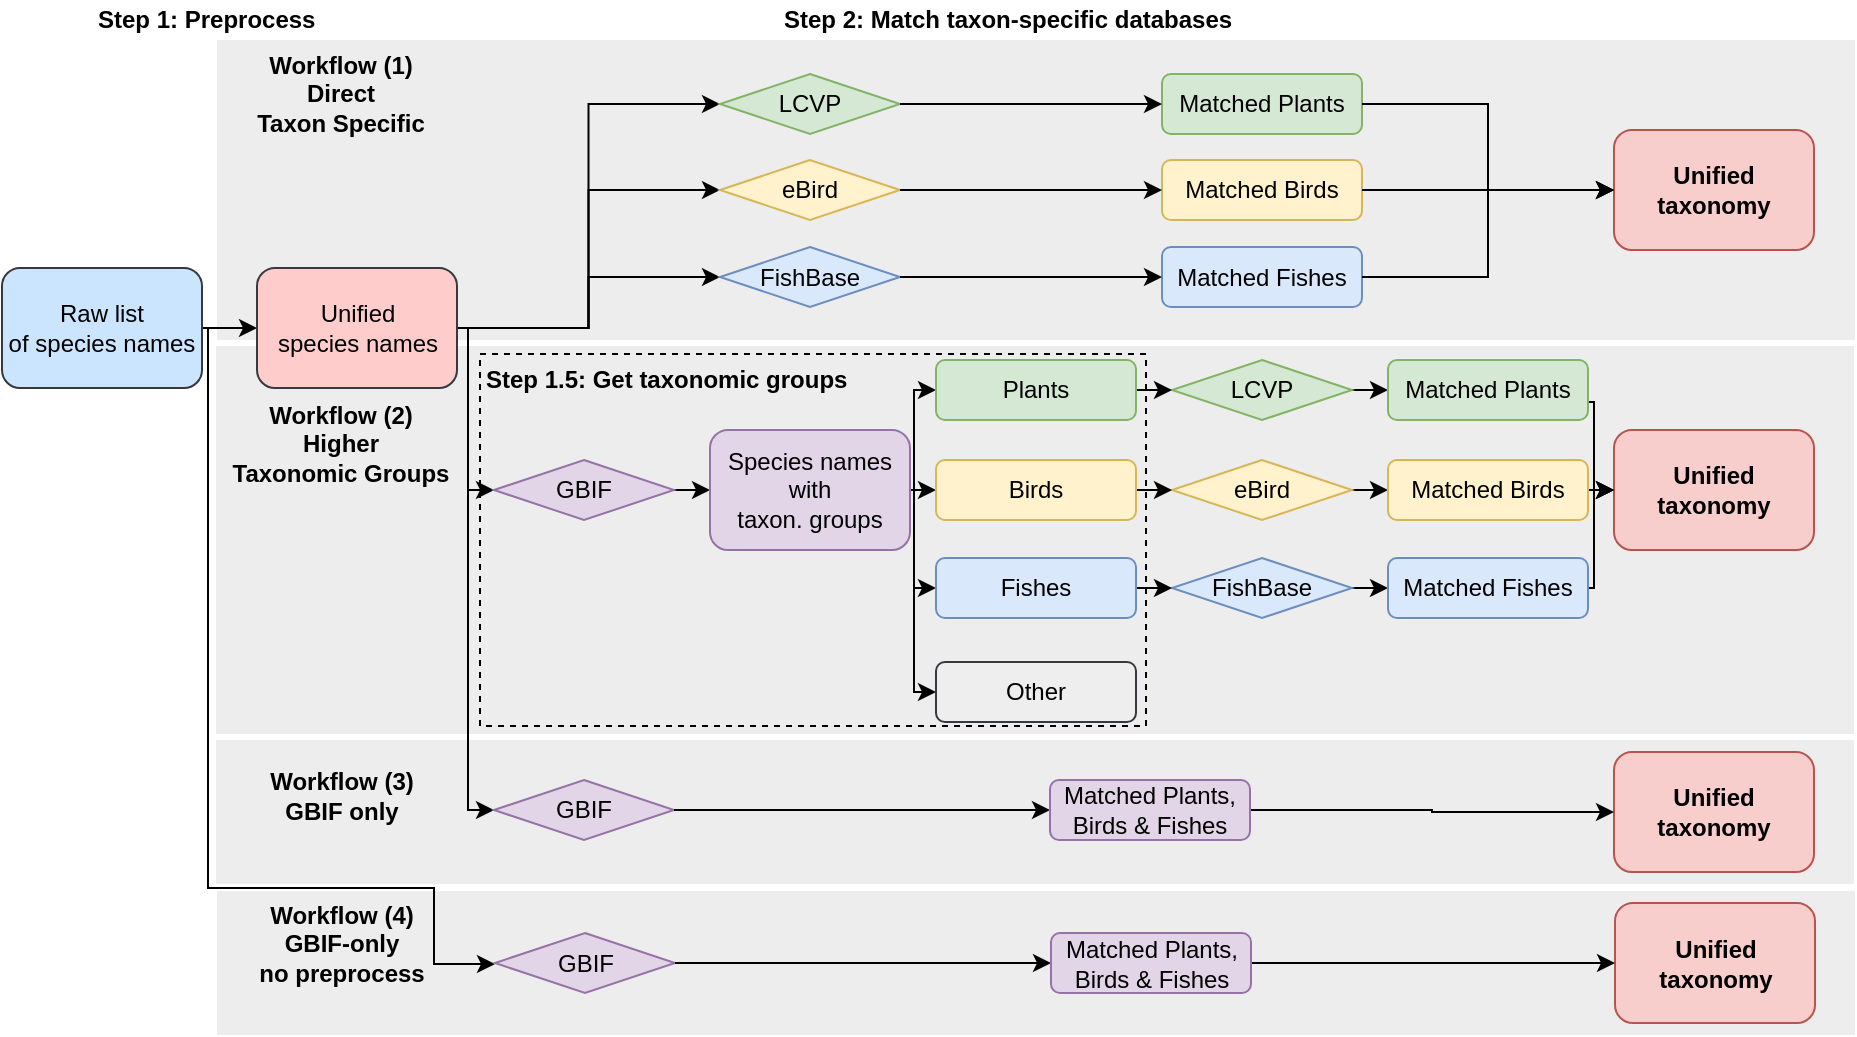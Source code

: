 <mxfile version="14.6.13" type="device"><diagram id="ho3QMGQrK5bbrxgUEx-L" name="Page-1"><mxGraphModel dx="1678" dy="1012" grid="1" gridSize="10" guides="1" tooltips="1" connect="1" arrows="1" fold="1" page="1" pageScale="1" pageWidth="1169" pageHeight="827" background="#FFFFFF" math="0" shadow="0"><root><mxCell id="0"/><mxCell id="1" parent="0"/><mxCell id="RJIvVv4Bx3n6NMZE-A0x-63" value="" style="rounded=0;whiteSpace=wrap;html=1;dashed=1;fillColor=#EDEDED;strokeColor=none;" vertex="1" parent="1"><mxGeometry x="111.5" y="445.5" width="819" height="72" as="geometry"/></mxCell><mxCell id="RJIvVv4Bx3n6NMZE-A0x-48" value="" style="rounded=0;whiteSpace=wrap;html=1;dashed=1;fillColor=#EDEDED;strokeColor=none;" vertex="1" parent="1"><mxGeometry x="111" y="370" width="819" height="72" as="geometry"/></mxCell><mxCell id="RJIvVv4Bx3n6NMZE-A0x-46" value="" style="rounded=0;whiteSpace=wrap;html=1;dashed=1;fillColor=#EDEDED;strokeColor=none;" vertex="1" parent="1"><mxGeometry x="111" y="173" width="819" height="194" as="geometry"/></mxCell><mxCell id="RJIvVv4Bx3n6NMZE-A0x-45" value="" style="rounded=0;whiteSpace=wrap;html=1;dashed=1;fillColor=#EDEDED;strokeColor=none;" vertex="1" parent="1"><mxGeometry x="111.5" y="20" width="819" height="150" as="geometry"/></mxCell><mxCell id="RJIvVv4Bx3n6NMZE-A0x-38" value="" style="rounded=0;whiteSpace=wrap;html=1;dashed=1;fillColor=none;" vertex="1" parent="1"><mxGeometry x="243" y="177" width="333" height="186" as="geometry"/></mxCell><mxCell id="CHZS9otSjiqZHN1OnSyR-90" style="edgeStyle=orthogonalEdgeStyle;rounded=0;orthogonalLoop=1;jettySize=auto;html=1;exitX=1;exitY=0.5;exitDx=0;exitDy=0;entryX=0;entryY=0.5;entryDx=0;entryDy=0;" parent="1" source="CHZS9otSjiqZHN1OnSyR-10" target="CHZS9otSjiqZHN1OnSyR-11" edge="1"><mxGeometry relative="1" as="geometry"/></mxCell><mxCell id="RJIvVv4Bx3n6NMZE-A0x-27" style="edgeStyle=orthogonalEdgeStyle;rounded=0;orthogonalLoop=1;jettySize=auto;html=1;exitX=1;exitY=0.5;exitDx=0;exitDy=0;entryX=0;entryY=0.5;entryDx=0;entryDy=0;" edge="1" parent="1" source="CHZS9otSjiqZHN1OnSyR-10" target="CHZS9otSjiqZHN1OnSyR-53"><mxGeometry relative="1" as="geometry"><Array as="points"><mxPoint x="107" y="164"/><mxPoint x="107" y="444"/><mxPoint x="220" y="444"/><mxPoint x="220" y="482"/><mxPoint x="250" y="482"/></Array></mxGeometry></mxCell><mxCell id="CHZS9otSjiqZHN1OnSyR-10" value="&lt;span&gt;Raw list&lt;/span&gt;&lt;br&gt;&lt;span&gt;of species names&lt;/span&gt;" style="rounded=1;whiteSpace=wrap;html=1;fillColor=#cce5ff;strokeColor=#36393d;" parent="1" vertex="1"><mxGeometry x="4" y="134" width="100" height="60" as="geometry"/></mxCell><mxCell id="RJIvVv4Bx3n6NMZE-A0x-21" style="edgeStyle=orthogonalEdgeStyle;rounded=0;orthogonalLoop=1;jettySize=auto;html=1;exitX=1;exitY=0.5;exitDx=0;exitDy=0;entryX=0;entryY=0.5;entryDx=0;entryDy=0;" edge="1" parent="1" source="CHZS9otSjiqZHN1OnSyR-11" target="CHZS9otSjiqZHN1OnSyR-48"><mxGeometry relative="1" as="geometry"/></mxCell><mxCell id="RJIvVv4Bx3n6NMZE-A0x-22" style="edgeStyle=orthogonalEdgeStyle;rounded=0;orthogonalLoop=1;jettySize=auto;html=1;exitX=1;exitY=0.5;exitDx=0;exitDy=0;entryX=0;entryY=0.5;entryDx=0;entryDy=0;" edge="1" parent="1" source="CHZS9otSjiqZHN1OnSyR-11" target="CHZS9otSjiqZHN1OnSyR-49"><mxGeometry relative="1" as="geometry"/></mxCell><mxCell id="RJIvVv4Bx3n6NMZE-A0x-23" style="edgeStyle=orthogonalEdgeStyle;rounded=0;orthogonalLoop=1;jettySize=auto;html=1;exitX=1;exitY=0.5;exitDx=0;exitDy=0;entryX=0;entryY=0.5;entryDx=0;entryDy=0;" edge="1" parent="1" source="CHZS9otSjiqZHN1OnSyR-11" target="CHZS9otSjiqZHN1OnSyR-50"><mxGeometry relative="1" as="geometry"/></mxCell><mxCell id="RJIvVv4Bx3n6NMZE-A0x-24" style="edgeStyle=orthogonalEdgeStyle;rounded=0;orthogonalLoop=1;jettySize=auto;html=1;exitX=1;exitY=0.5;exitDx=0;exitDy=0;entryX=0;entryY=0.5;entryDx=0;entryDy=0;" edge="1" parent="1" source="CHZS9otSjiqZHN1OnSyR-11" target="CHZS9otSjiqZHN1OnSyR-51"><mxGeometry relative="1" as="geometry"><Array as="points"><mxPoint x="237" y="164"/><mxPoint x="237" y="245"/></Array></mxGeometry></mxCell><mxCell id="RJIvVv4Bx3n6NMZE-A0x-25" style="edgeStyle=orthogonalEdgeStyle;rounded=0;orthogonalLoop=1;jettySize=auto;html=1;exitX=1;exitY=0.5;exitDx=0;exitDy=0;entryX=0;entryY=0.5;entryDx=0;entryDy=0;" edge="1" parent="1" source="CHZS9otSjiqZHN1OnSyR-11" target="CHZS9otSjiqZHN1OnSyR-52"><mxGeometry relative="1" as="geometry"><Array as="points"><mxPoint x="237" y="164"/><mxPoint x="237" y="405"/></Array></mxGeometry></mxCell><mxCell id="CHZS9otSjiqZHN1OnSyR-14" value="Step 1: Preprocess" style="text;html=1;strokeColor=none;fillColor=none;align=left;verticalAlign=middle;whiteSpace=wrap;rounded=0;fontStyle=1" parent="1" vertex="1"><mxGeometry x="50" width="120" height="20" as="geometry"/></mxCell><mxCell id="CHZS9otSjiqZHN1OnSyR-15" value="Step 2: Match taxon-specific databases" style="text;html=1;strokeColor=none;fillColor=none;align=left;verticalAlign=middle;whiteSpace=wrap;rounded=0;fontStyle=1" parent="1" vertex="1"><mxGeometry x="392.5" width="256" height="20" as="geometry"/></mxCell><mxCell id="CHZS9otSjiqZHN1OnSyR-69" style="edgeStyle=orthogonalEdgeStyle;rounded=0;orthogonalLoop=1;jettySize=auto;html=1;exitX=1;exitY=0.5;exitDx=0;exitDy=0;entryX=0;entryY=0.5;entryDx=0;entryDy=0;" parent="1" source="CHZS9otSjiqZHN1OnSyR-51" target="CHZS9otSjiqZHN1OnSyR-12" edge="1"><mxGeometry relative="1" as="geometry"/></mxCell><mxCell id="RJIvVv4Bx3n6NMZE-A0x-30" style="edgeStyle=orthogonalEdgeStyle;rounded=0;orthogonalLoop=1;jettySize=auto;html=1;exitX=1;exitY=0.5;exitDx=0;exitDy=0;entryX=0;entryY=0.5;entryDx=0;entryDy=0;" edge="1" parent="1" source="CHZS9otSjiqZHN1OnSyR-12" target="CHZS9otSjiqZHN1OnSyR-17"><mxGeometry relative="1" as="geometry"/></mxCell><mxCell id="RJIvVv4Bx3n6NMZE-A0x-57" style="edgeStyle=orthogonalEdgeStyle;rounded=0;orthogonalLoop=1;jettySize=auto;html=1;exitX=1;exitY=0.5;exitDx=0;exitDy=0;entryX=0;entryY=0.5;entryDx=0;entryDy=0;" edge="1" parent="1" source="CHZS9otSjiqZHN1OnSyR-12" target="CHZS9otSjiqZHN1OnSyR-13"><mxGeometry relative="1" as="geometry"><Array as="points"><mxPoint x="460" y="245"/><mxPoint x="460" y="195"/></Array></mxGeometry></mxCell><mxCell id="RJIvVv4Bx3n6NMZE-A0x-58" style="edgeStyle=orthogonalEdgeStyle;rounded=0;orthogonalLoop=1;jettySize=auto;html=1;exitX=1;exitY=0.5;exitDx=0;exitDy=0;entryX=0;entryY=0.5;entryDx=0;entryDy=0;" edge="1" parent="1" source="CHZS9otSjiqZHN1OnSyR-12" target="CHZS9otSjiqZHN1OnSyR-18"><mxGeometry relative="1" as="geometry"><Array as="points"><mxPoint x="460" y="245"/><mxPoint x="460" y="294"/></Array></mxGeometry></mxCell><mxCell id="RJIvVv4Bx3n6NMZE-A0x-59" style="edgeStyle=orthogonalEdgeStyle;rounded=0;orthogonalLoop=1;jettySize=auto;html=1;exitX=1;exitY=0.5;exitDx=0;exitDy=0;entryX=0;entryY=0.5;entryDx=0;entryDy=0;" edge="1" parent="1" source="CHZS9otSjiqZHN1OnSyR-12" target="CHZS9otSjiqZHN1OnSyR-19"><mxGeometry relative="1" as="geometry"><Array as="points"><mxPoint x="460" y="245"/><mxPoint x="460" y="346"/></Array></mxGeometry></mxCell><mxCell id="CHZS9otSjiqZHN1OnSyR-12" value="Species names&lt;br&gt;with&lt;br&gt;taxon. groups" style="rounded=1;whiteSpace=wrap;html=1;fillColor=#e1d5e7;strokeColor=#9673a6;" parent="1" vertex="1"><mxGeometry x="358" y="215" width="100" height="60" as="geometry"/></mxCell><mxCell id="CHZS9otSjiqZHN1OnSyR-19" value="Other" style="rounded=1;whiteSpace=wrap;html=1;fillColor=#eeeeee;strokeColor=#36393d;" parent="1" vertex="1"><mxGeometry x="471" y="331" width="100" height="30" as="geometry"/></mxCell><mxCell id="CHZS9otSjiqZHN1OnSyR-51" value="GBIF" style="rhombus;whiteSpace=wrap;html=1;align=center;fillColor=#e1d5e7;strokeColor=#9673a6;" parent="1" vertex="1"><mxGeometry x="250" y="230" width="90" height="30" as="geometry"/></mxCell><mxCell id="CHZS9otSjiqZHN1OnSyR-24" value="Unified taxonomy" style="rounded=1;whiteSpace=wrap;html=1;fillColor=#f8cecc;strokeColor=#b85450;fontStyle=1" parent="1" vertex="1"><mxGeometry x="810" y="215" width="100" height="60" as="geometry"/></mxCell><mxCell id="CHZS9otSjiqZHN1OnSyR-52" value="GBIF" style="rhombus;whiteSpace=wrap;html=1;align=center;fillColor=#e1d5e7;strokeColor=#9673a6;" parent="1" vertex="1"><mxGeometry x="250" y="390" width="90" height="30" as="geometry"/></mxCell><mxCell id="CHZS9otSjiqZHN1OnSyR-54" value="Unified taxonomy" style="rounded=1;whiteSpace=wrap;html=1;fillColor=#f8cecc;strokeColor=#b85450;fontStyle=1" parent="1" vertex="1"><mxGeometry x="810" y="376" width="100" height="60" as="geometry"/></mxCell><mxCell id="CHZS9otSjiqZHN1OnSyR-83" style="edgeStyle=orthogonalEdgeStyle;rounded=0;orthogonalLoop=1;jettySize=auto;html=1;exitX=1;exitY=0.5;exitDx=0;exitDy=0;entryX=0;entryY=0.5;entryDx=0;entryDy=0;" parent="1" source="CHZS9otSjiqZHN1OnSyR-52" target="CHZS9otSjiqZHN1OnSyR-47" edge="1"><mxGeometry x="240" y="-160" as="geometry"/></mxCell><mxCell id="CHZS9otSjiqZHN1OnSyR-87" style="edgeStyle=orthogonalEdgeStyle;rounded=0;orthogonalLoop=1;jettySize=auto;html=1;exitX=1;exitY=0.5;exitDx=0;exitDy=0;entryX=0;entryY=0.5;entryDx=0;entryDy=0;" parent="1" source="CHZS9otSjiqZHN1OnSyR-47" target="CHZS9otSjiqZHN1OnSyR-54" edge="1"><mxGeometry x="240" y="-160" as="geometry"/></mxCell><mxCell id="CHZS9otSjiqZHN1OnSyR-63" value="Unified taxonomy" style="rounded=1;whiteSpace=wrap;html=1;fillColor=#f8cecc;strokeColor=#b85450;fontStyle=1" parent="1" vertex="1"><mxGeometry x="810.5" y="451.5" width="100" height="60" as="geometry"/></mxCell><mxCell id="CHZS9otSjiqZHN1OnSyR-53" value="GBIF" style="rhombus;whiteSpace=wrap;html=1;align=center;fillColor=#e1d5e7;strokeColor=#9673a6;" parent="1" vertex="1"><mxGeometry x="250.5" y="466.5" width="90" height="30" as="geometry"/></mxCell><mxCell id="CHZS9otSjiqZHN1OnSyR-88" style="edgeStyle=orthogonalEdgeStyle;rounded=0;orthogonalLoop=1;jettySize=auto;html=1;exitX=1;exitY=0.5;exitDx=0;exitDy=0;entryX=0;entryY=0.5;entryDx=0;entryDy=0;" parent="1" source="CHZS9otSjiqZHN1OnSyR-61" target="CHZS9otSjiqZHN1OnSyR-63" edge="1"><mxGeometry x="240" y="-160" as="geometry"/></mxCell><mxCell id="CHZS9otSjiqZHN1OnSyR-85" style="edgeStyle=orthogonalEdgeStyle;rounded=0;orthogonalLoop=1;jettySize=auto;html=1;exitX=1;exitY=0.5;exitDx=0;exitDy=0;entryX=0;entryY=0.5;entryDx=0;entryDy=0;" parent="1" source="CHZS9otSjiqZHN1OnSyR-53" target="CHZS9otSjiqZHN1OnSyR-61" edge="1"><mxGeometry x="240" y="-160" as="geometry"/></mxCell><mxCell id="CHZS9otSjiqZHN1OnSyR-46" value="Unified taxonomy" style="rounded=1;whiteSpace=wrap;html=1;fillColor=#f8cecc;strokeColor=#b85450;fontStyle=1;fontFamily=Helvetica;flipH=1;" parent="1" vertex="1"><mxGeometry x="810" y="65" width="100" height="60" as="geometry"/></mxCell><mxCell id="CHZS9otSjiqZHN1OnSyR-50" value="FishBase" style="rhombus;whiteSpace=wrap;html=1;align=center;fillColor=#dae8fc;strokeColor=#6c8ebf;" parent="1" vertex="1"><mxGeometry x="363" y="123.5" width="90" height="30" as="geometry"/></mxCell><mxCell id="CHZS9otSjiqZHN1OnSyR-48" value="LCVP" style="rhombus;whiteSpace=wrap;html=1;align=center;fillColor=#d5e8d4;strokeColor=#82b366;" parent="1" vertex="1"><mxGeometry x="363" y="37" width="90" height="30" as="geometry"/></mxCell><mxCell id="CHZS9otSjiqZHN1OnSyR-61" value="Matched Plants,&lt;br&gt;Birds &amp;amp; Fishes" style="rounded=1;whiteSpace=wrap;html=1;fillColor=#e1d5e7;strokeColor=#9673a6;" parent="1" vertex="1"><mxGeometry x="528.5" y="466.5" width="100" height="30" as="geometry"/></mxCell><mxCell id="CHZS9otSjiqZHN1OnSyR-25" value="Matched Plants" style="rounded=1;whiteSpace=wrap;html=1;fillColor=#d5e8d4;strokeColor=#82b366;" parent="1" vertex="1"><mxGeometry x="584" y="37" width="100" height="30" as="geometry"/></mxCell><mxCell id="CHZS9otSjiqZHN1OnSyR-95" style="edgeStyle=orthogonalEdgeStyle;rounded=0;orthogonalLoop=1;jettySize=auto;html=1;exitX=1;exitY=0.5;exitDx=0;exitDy=0;entryX=0;entryY=0.5;entryDx=0;entryDy=0;" parent="1" source="CHZS9otSjiqZHN1OnSyR-48" target="CHZS9otSjiqZHN1OnSyR-25" edge="1"><mxGeometry x="240" y="-30" as="geometry"/></mxCell><mxCell id="CHZS9otSjiqZHN1OnSyR-101" style="edgeStyle=orthogonalEdgeStyle;rounded=0;orthogonalLoop=1;jettySize=auto;html=1;exitX=1;exitY=0.5;exitDx=0;exitDy=0;entryX=0;entryY=0.5;entryDx=0;entryDy=0;" parent="1" source="CHZS9otSjiqZHN1OnSyR-25" target="CHZS9otSjiqZHN1OnSyR-46" edge="1"><mxGeometry x="240" y="-30" as="geometry"/></mxCell><mxCell id="CHZS9otSjiqZHN1OnSyR-27" value="Matched Birds" style="rounded=1;whiteSpace=wrap;html=1;fillColor=#fff2cc;strokeColor=#d6b656;" parent="1" vertex="1"><mxGeometry x="584" y="80" width="100" height="30" as="geometry"/></mxCell><mxCell id="CHZS9otSjiqZHN1OnSyR-102" style="edgeStyle=orthogonalEdgeStyle;rounded=0;orthogonalLoop=1;jettySize=auto;html=1;exitX=1;exitY=0.5;exitDx=0;exitDy=0;entryX=0;entryY=0.5;entryDx=0;entryDy=0;" parent="1" source="CHZS9otSjiqZHN1OnSyR-27" target="CHZS9otSjiqZHN1OnSyR-46" edge="1"><mxGeometry x="240" y="-30" as="geometry"><mxPoint x="770.0" y="130" as="targetPoint"/></mxGeometry></mxCell><mxCell id="CHZS9otSjiqZHN1OnSyR-28" value="Matched Fishes" style="rounded=1;whiteSpace=wrap;html=1;fillColor=#dae8fc;strokeColor=#6c8ebf;" parent="1" vertex="1"><mxGeometry x="584" y="123.5" width="100" height="30" as="geometry"/></mxCell><mxCell id="CHZS9otSjiqZHN1OnSyR-99" style="edgeStyle=orthogonalEdgeStyle;rounded=0;orthogonalLoop=1;jettySize=auto;html=1;exitX=1;exitY=0.5;exitDx=0;exitDy=0;entryX=0;entryY=0.5;entryDx=0;entryDy=0;" parent="1" source="CHZS9otSjiqZHN1OnSyR-50" target="CHZS9otSjiqZHN1OnSyR-28" edge="1"><mxGeometry x="240" y="-30" as="geometry"/></mxCell><mxCell id="CHZS9otSjiqZHN1OnSyR-103" style="edgeStyle=orthogonalEdgeStyle;rounded=0;orthogonalLoop=1;jettySize=auto;html=1;exitX=1;exitY=0.5;exitDx=0;exitDy=0;entryX=0;entryY=0.5;entryDx=0;entryDy=0;" parent="1" source="CHZS9otSjiqZHN1OnSyR-28" target="CHZS9otSjiqZHN1OnSyR-46" edge="1"><mxGeometry x="240" y="-30" as="geometry"><mxPoint x="810.0" y="140" as="targetPoint"/></mxGeometry></mxCell><mxCell id="RJIvVv4Bx3n6NMZE-A0x-20" style="edgeStyle=orthogonalEdgeStyle;rounded=0;orthogonalLoop=1;jettySize=auto;html=1;exitX=1;exitY=0.5;exitDx=0;exitDy=0;entryX=0;entryY=0.5;entryDx=0;entryDy=0;" edge="1" parent="1" source="RJIvVv4Bx3n6NMZE-A0x-1" target="CHZS9otSjiqZHN1OnSyR-44"><mxGeometry relative="1" as="geometry"/></mxCell><mxCell id="RJIvVv4Bx3n6NMZE-A0x-1" value="FishBase" style="rhombus;whiteSpace=wrap;html=1;align=center;fillColor=#dae8fc;strokeColor=#6c8ebf;" vertex="1" parent="1"><mxGeometry x="589" y="279" width="90" height="30" as="geometry"/></mxCell><mxCell id="RJIvVv4Bx3n6NMZE-A0x-16" style="edgeStyle=orthogonalEdgeStyle;rounded=0;orthogonalLoop=1;jettySize=auto;html=1;exitX=1;exitY=0.5;exitDx=0;exitDy=0;entryX=0;entryY=0.5;entryDx=0;entryDy=0;" edge="1" parent="1" source="RJIvVv4Bx3n6NMZE-A0x-2" target="CHZS9otSjiqZHN1OnSyR-41"><mxGeometry relative="1" as="geometry"/></mxCell><mxCell id="RJIvVv4Bx3n6NMZE-A0x-2" value="LCVP" style="rhombus;whiteSpace=wrap;html=1;align=center;fillColor=#d5e8d4;strokeColor=#82b366;" vertex="1" parent="1"><mxGeometry x="589" y="180" width="90" height="30" as="geometry"/></mxCell><mxCell id="RJIvVv4Bx3n6NMZE-A0x-18" style="edgeStyle=orthogonalEdgeStyle;rounded=0;orthogonalLoop=1;jettySize=auto;html=1;exitX=1;exitY=0.5;exitDx=0;exitDy=0;entryX=0;entryY=0.5;entryDx=0;entryDy=0;" edge="1" parent="1" source="RJIvVv4Bx3n6NMZE-A0x-3" target="CHZS9otSjiqZHN1OnSyR-38"><mxGeometry relative="1" as="geometry"/></mxCell><mxCell id="RJIvVv4Bx3n6NMZE-A0x-3" value="eBird" style="rhombus;whiteSpace=wrap;html=1;align=center;fillColor=#fff2cc;strokeColor=#d6b656;flipH=1;" vertex="1" parent="1"><mxGeometry x="589" y="230" width="90" height="30" as="geometry"/></mxCell><mxCell id="RJIvVv4Bx3n6NMZE-A0x-33" style="edgeStyle=orthogonalEdgeStyle;rounded=0;orthogonalLoop=1;jettySize=auto;html=1;exitX=1;exitY=0.5;exitDx=0;exitDy=0;entryX=0;entryY=0.5;entryDx=0;entryDy=0;" edge="1" parent="1" source="CHZS9otSjiqZHN1OnSyR-38" target="CHZS9otSjiqZHN1OnSyR-24"><mxGeometry relative="1" as="geometry"/></mxCell><mxCell id="CHZS9otSjiqZHN1OnSyR-38" value="Matched Birds" style="rounded=1;whiteSpace=wrap;html=1;fillColor=#fff2cc;strokeColor=#d6b656;" parent="1" vertex="1"><mxGeometry x="697" y="230" width="100" height="30" as="geometry"/></mxCell><mxCell id="RJIvVv4Bx3n6NMZE-A0x-60" style="edgeStyle=orthogonalEdgeStyle;rounded=0;orthogonalLoop=1;jettySize=auto;html=1;exitX=1;exitY=0.5;exitDx=0;exitDy=0;entryX=0;entryY=0.5;entryDx=0;entryDy=0;" edge="1" parent="1" source="CHZS9otSjiqZHN1OnSyR-44" target="CHZS9otSjiqZHN1OnSyR-24"><mxGeometry relative="1" as="geometry"><Array as="points"><mxPoint x="800" y="294"/><mxPoint x="800" y="245"/></Array></mxGeometry></mxCell><mxCell id="CHZS9otSjiqZHN1OnSyR-44" value="Matched Fishes" style="rounded=1;whiteSpace=wrap;html=1;fillColor=#dae8fc;strokeColor=#6c8ebf;" parent="1" vertex="1"><mxGeometry x="697" y="279" width="100" height="30" as="geometry"/></mxCell><mxCell id="RJIvVv4Bx3n6NMZE-A0x-34" style="edgeStyle=orthogonalEdgeStyle;rounded=0;orthogonalLoop=1;jettySize=auto;html=1;exitX=1;exitY=0.5;exitDx=0;exitDy=0;entryX=0;entryY=0.5;entryDx=0;entryDy=0;" edge="1" parent="1" source="CHZS9otSjiqZHN1OnSyR-41" target="CHZS9otSjiqZHN1OnSyR-24"><mxGeometry relative="1" as="geometry"><Array as="points"><mxPoint x="797" y="201"/><mxPoint x="800" y="201"/><mxPoint x="800" y="245"/></Array></mxGeometry></mxCell><mxCell id="CHZS9otSjiqZHN1OnSyR-41" value="Matched Plants" style="rounded=1;whiteSpace=wrap;html=1;fillColor=#d5e8d4;strokeColor=#82b366;" parent="1" vertex="1"><mxGeometry x="697" y="180" width="100" height="30" as="geometry"/></mxCell><mxCell id="CHZS9otSjiqZHN1OnSyR-49" value="eBird" style="rhombus;whiteSpace=wrap;html=1;align=center;fillColor=#fff2cc;strokeColor=#d6b656;flipH=1;" parent="1" vertex="1"><mxGeometry x="363" y="80" width="90" height="30" as="geometry"/></mxCell><mxCell id="CHZS9otSjiqZHN1OnSyR-97" style="edgeStyle=orthogonalEdgeStyle;rounded=0;orthogonalLoop=1;jettySize=auto;html=1;exitX=1;exitY=0.5;exitDx=0;exitDy=0;entryX=0;entryY=0.5;entryDx=0;entryDy=0;" parent="1" source="CHZS9otSjiqZHN1OnSyR-49" target="CHZS9otSjiqZHN1OnSyR-27" edge="1"><mxGeometry x="240" y="-30" as="geometry"/></mxCell><mxCell id="CHZS9otSjiqZHN1OnSyR-47" value="Matched Plants,&lt;br&gt;Birds &amp;amp; Fishes" style="rounded=1;whiteSpace=wrap;html=1;fillColor=#e1d5e7;strokeColor=#9673a6;" parent="1" vertex="1"><mxGeometry x="528" y="390" width="100" height="30" as="geometry"/></mxCell><mxCell id="RJIvVv4Bx3n6NMZE-A0x-19" style="edgeStyle=orthogonalEdgeStyle;rounded=0;orthogonalLoop=1;jettySize=auto;html=1;exitX=1;exitY=0.5;exitDx=0;exitDy=0;entryX=0;entryY=0.5;entryDx=0;entryDy=0;" edge="1" parent="1" source="CHZS9otSjiqZHN1OnSyR-18" target="RJIvVv4Bx3n6NMZE-A0x-1"><mxGeometry relative="1" as="geometry"/></mxCell><mxCell id="CHZS9otSjiqZHN1OnSyR-18" value="Fishes" style="rounded=1;whiteSpace=wrap;html=1;fillColor=#dae8fc;strokeColor=#6c8ebf;" parent="1" vertex="1"><mxGeometry x="471" y="279" width="100" height="30" as="geometry"/></mxCell><mxCell id="RJIvVv4Bx3n6NMZE-A0x-17" style="edgeStyle=orthogonalEdgeStyle;rounded=0;orthogonalLoop=1;jettySize=auto;html=1;exitX=1;exitY=0.5;exitDx=0;exitDy=0;entryX=0;entryY=0.5;entryDx=0;entryDy=0;" edge="1" parent="1" source="CHZS9otSjiqZHN1OnSyR-17" target="RJIvVv4Bx3n6NMZE-A0x-3"><mxGeometry relative="1" as="geometry"/></mxCell><mxCell id="CHZS9otSjiqZHN1OnSyR-17" value="Birds" style="rounded=1;whiteSpace=wrap;html=1;fillColor=#fff2cc;strokeColor=#d6b656;" parent="1" vertex="1"><mxGeometry x="471" y="230" width="100" height="30" as="geometry"/></mxCell><mxCell id="RJIvVv4Bx3n6NMZE-A0x-15" style="edgeStyle=orthogonalEdgeStyle;rounded=0;orthogonalLoop=1;jettySize=auto;html=1;exitX=1;exitY=0.5;exitDx=0;exitDy=0;entryX=0;entryY=0.5;entryDx=0;entryDy=0;" edge="1" parent="1" source="CHZS9otSjiqZHN1OnSyR-13" target="RJIvVv4Bx3n6NMZE-A0x-2"><mxGeometry relative="1" as="geometry"/></mxCell><mxCell id="CHZS9otSjiqZHN1OnSyR-13" value="Plants" style="rounded=1;whiteSpace=wrap;html=1;fillColor=#d5e8d4;strokeColor=#82b366;" parent="1" vertex="1"><mxGeometry x="471" y="180" width="100" height="30" as="geometry"/></mxCell><mxCell id="RJIvVv4Bx3n6NMZE-A0x-36" value="Step 1.5: Get taxonomic groups" style="text;html=1;strokeColor=none;fillColor=none;align=left;verticalAlign=middle;whiteSpace=wrap;rounded=0;fontStyle=1" vertex="1" parent="1"><mxGeometry x="244" y="180" width="187" height="20" as="geometry"/></mxCell><mxCell id="CHZS9otSjiqZHN1OnSyR-11" value="Unified&lt;br&gt;species names" style="rounded=1;whiteSpace=wrap;html=1;fillColor=#ffcccc;strokeColor=#36393d;" parent="1" vertex="1"><mxGeometry x="131.5" y="134" width="100" height="60" as="geometry"/></mxCell><mxCell id="RJIvVv4Bx3n6NMZE-A0x-50" value="&lt;b&gt;Workflow (4) GBIF-only&lt;br&gt;no preprocess&lt;/b&gt;" style="text;html=1;strokeColor=none;fillColor=none;align=center;verticalAlign=middle;whiteSpace=wrap;rounded=0;dashed=1;" vertex="1" parent="1"><mxGeometry x="124" y="451.5" width="100" height="41" as="geometry"/></mxCell><mxCell id="RJIvVv4Bx3n6NMZE-A0x-52" value="&lt;b&gt;Workflow (3)&lt;br&gt;GBIF only&lt;br&gt;&lt;/b&gt;" style="text;html=1;strokeColor=none;fillColor=none;align=center;verticalAlign=middle;whiteSpace=wrap;rounded=0;dashed=1;" vertex="1" parent="1"><mxGeometry x="123.5" y="376" width="100" height="44" as="geometry"/></mxCell><mxCell id="RJIvVv4Bx3n6NMZE-A0x-54" value="&lt;b&gt;Workflow (2)&lt;br&gt;Higher&lt;br&gt;Taxonomic Groups&lt;/b&gt;&lt;b&gt;&lt;br&gt;&lt;/b&gt;" style="text;html=1;strokeColor=none;fillColor=none;align=center;verticalAlign=middle;whiteSpace=wrap;rounded=0;dashed=1;" vertex="1" parent="1"><mxGeometry x="117" y="200" width="113" height="44" as="geometry"/></mxCell><mxCell id="RJIvVv4Bx3n6NMZE-A0x-55" value="&lt;b&gt;Workflow (1) Direct&lt;br&gt;Taxon Specific&lt;/b&gt;" style="text;html=1;strokeColor=none;fillColor=none;align=center;verticalAlign=middle;whiteSpace=wrap;rounded=0;dashed=1;" vertex="1" parent="1"><mxGeometry x="126" y="27" width="95" height="40" as="geometry"/></mxCell></root></mxGraphModel></diagram></mxfile>